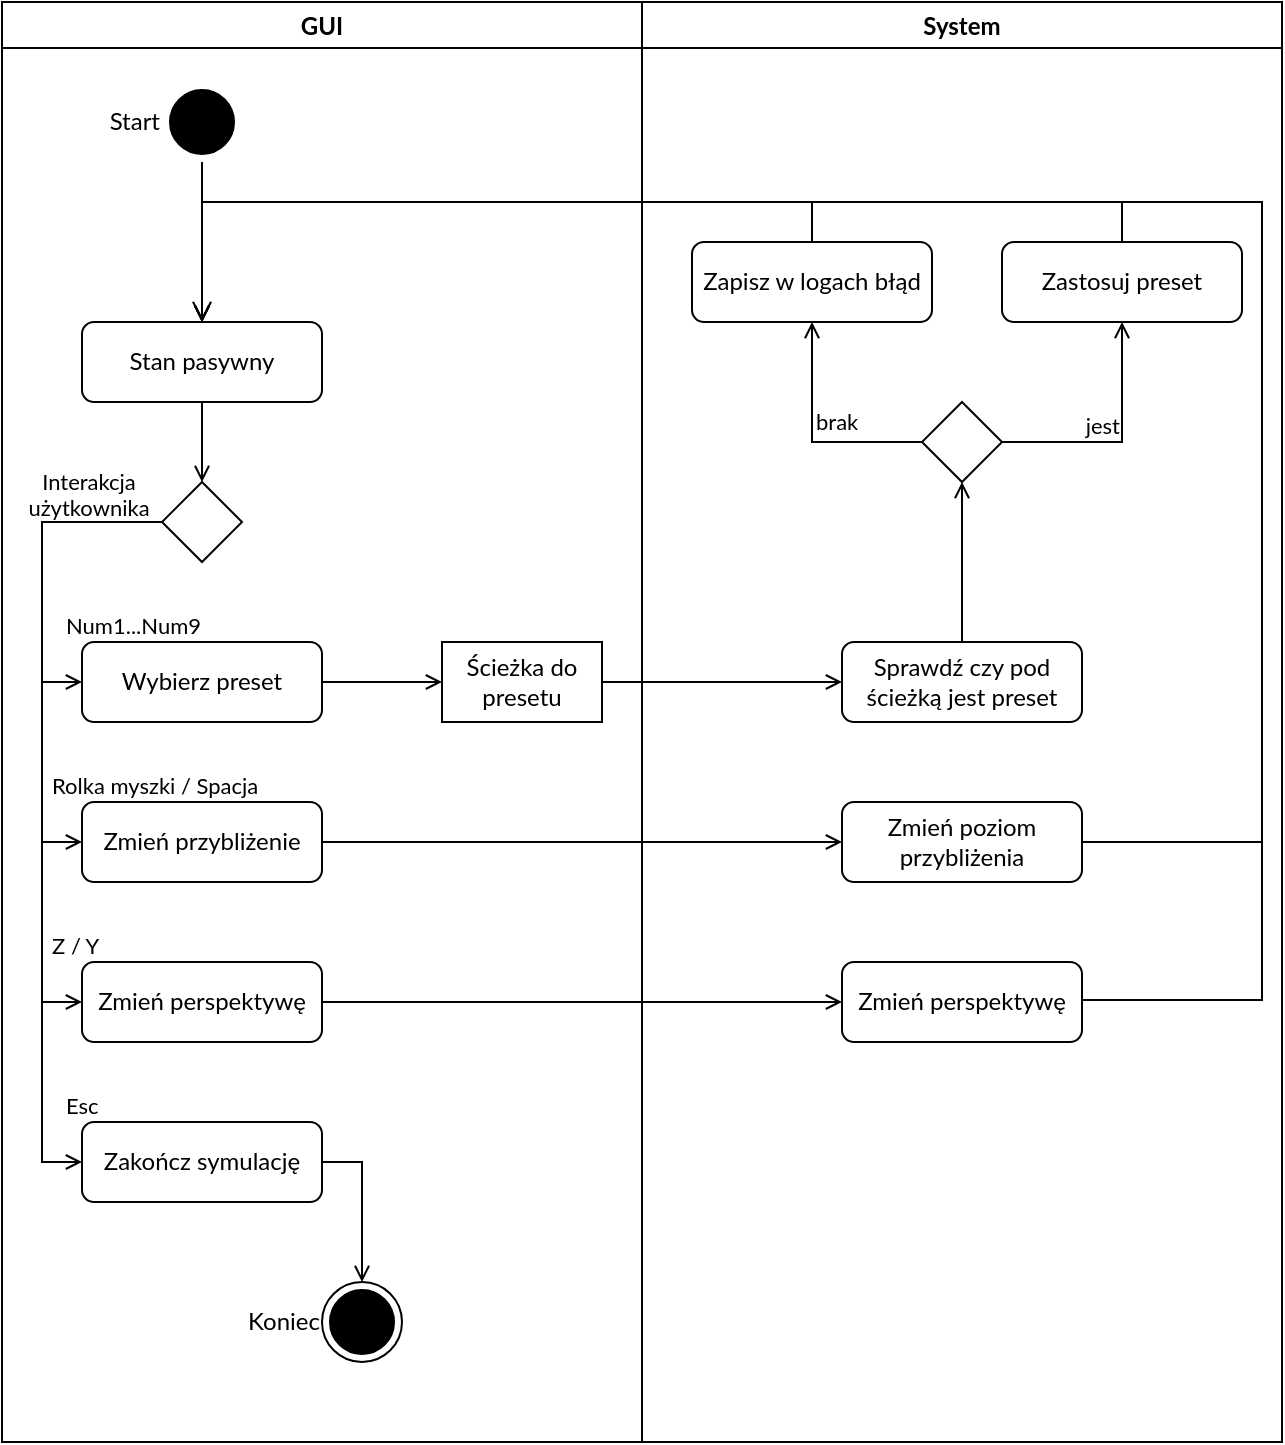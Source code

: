 <mxfile version="13.0.3" type="device"><diagram name="Page-1" id="e7e014a7-5840-1c2e-5031-d8a46d1fe8dd"><mxGraphModel dx="865" dy="539" grid="1" gridSize="10" guides="1" tooltips="1" connect="1" arrows="1" fold="1" page="1" pageScale="1" pageWidth="1169" pageHeight="826" background="#ffffff" math="0" shadow="0"><root><mxCell id="0"/><mxCell id="1" parent="0"/><mxCell id="-eogeJE9qRoUq1Gg_mX8-42" value="System" style="swimlane;fontFamily=Lato;fillColor=none;" vertex="1" parent="1"><mxGeometry x="560" y="40" width="320" height="720" as="geometry"/></mxCell><mxCell id="-eogeJE9qRoUq1Gg_mX8-92" style="edgeStyle=orthogonalEdgeStyle;rounded=0;orthogonalLoop=1;jettySize=auto;html=1;entryX=0.5;entryY=1;entryDx=0;entryDy=0;labelBackgroundColor=none;startArrow=none;startFill=0;endArrow=open;endFill=0;strokeColor=#000000;fontFamily=Lato;fontColor=#000000;" edge="1" parent="-eogeJE9qRoUq1Gg_mX8-42" source="-eogeJE9qRoUq1Gg_mX8-53" target="-eogeJE9qRoUq1Gg_mX8-91"><mxGeometry relative="1" as="geometry"/></mxCell><mxCell id="-eogeJE9qRoUq1Gg_mX8-53" value="Sprawdź czy pod ścieżką jest preset" style="rounded=1;whiteSpace=wrap;html=1;strokeColor=#000000;fontFamily=Lato;fontColor=#000000;fillColor=none;" vertex="1" parent="-eogeJE9qRoUq1Gg_mX8-42"><mxGeometry x="100" y="320" width="120" height="40" as="geometry"/></mxCell><mxCell id="-eogeJE9qRoUq1Gg_mX8-97" value="brak" style="edgeStyle=orthogonalEdgeStyle;rounded=0;orthogonalLoop=1;jettySize=auto;html=1;entryX=0.5;entryY=1;entryDx=0;entryDy=0;labelBackgroundColor=none;startArrow=none;startFill=0;endArrow=open;endFill=0;strokeColor=#000000;fontFamily=Lato;fontColor=#000000;labelPosition=right;verticalLabelPosition=top;align=left;verticalAlign=bottom;" edge="1" parent="-eogeJE9qRoUq1Gg_mX8-42" source="-eogeJE9qRoUq1Gg_mX8-91" target="-eogeJE9qRoUq1Gg_mX8-95"><mxGeometry relative="1" as="geometry"><Array as="points"><mxPoint x="85" y="220"/></Array></mxGeometry></mxCell><mxCell id="-eogeJE9qRoUq1Gg_mX8-98" value="jest" style="edgeStyle=orthogonalEdgeStyle;rounded=0;orthogonalLoop=1;jettySize=auto;html=1;entryX=0.5;entryY=1;entryDx=0;entryDy=0;labelBackgroundColor=none;startArrow=none;startFill=0;endArrow=open;endFill=0;strokeColor=#000000;fontFamily=Lato;fontColor=#000000;labelPosition=left;verticalLabelPosition=top;align=right;verticalAlign=bottom;" edge="1" parent="-eogeJE9qRoUq1Gg_mX8-42" source="-eogeJE9qRoUq1Gg_mX8-91" target="-eogeJE9qRoUq1Gg_mX8-94"><mxGeometry relative="1" as="geometry"><Array as="points"><mxPoint x="240" y="220"/></Array></mxGeometry></mxCell><mxCell id="-eogeJE9qRoUq1Gg_mX8-91" value="" style="rhombus;whiteSpace=wrap;html=1;strokeColor=#000000;fillColor=none;fontFamily=Lato;fontColor=#000000;" vertex="1" parent="-eogeJE9qRoUq1Gg_mX8-42"><mxGeometry x="140" y="200" width="40" height="40" as="geometry"/></mxCell><mxCell id="-eogeJE9qRoUq1Gg_mX8-94" value="Zastosuj preset" style="rounded=1;whiteSpace=wrap;html=1;strokeColor=#000000;fontFamily=Lato;fontColor=#000000;fillColor=none;" vertex="1" parent="-eogeJE9qRoUq1Gg_mX8-42"><mxGeometry x="180" y="120" width="120" height="40" as="geometry"/></mxCell><mxCell id="-eogeJE9qRoUq1Gg_mX8-95" value="Zapisz w logach błąd" style="rounded=1;whiteSpace=wrap;html=1;strokeColor=#000000;fontFamily=Lato;fontColor=#000000;fillColor=none;" vertex="1" parent="-eogeJE9qRoUq1Gg_mX8-42"><mxGeometry x="25" y="120" width="120" height="40" as="geometry"/></mxCell><mxCell id="-eogeJE9qRoUq1Gg_mX8-103" value="Zmień poziom przybliżenia" style="rounded=1;whiteSpace=wrap;html=1;strokeColor=#000000;fontFamily=Lato;fontColor=#000000;fillColor=none;" vertex="1" parent="-eogeJE9qRoUq1Gg_mX8-42"><mxGeometry x="100" y="400" width="120" height="40" as="geometry"/></mxCell><mxCell id="-eogeJE9qRoUq1Gg_mX8-106" style="edgeStyle=orthogonalEdgeStyle;rounded=0;orthogonalLoop=1;jettySize=auto;html=1;labelBackgroundColor=none;startArrow=none;startFill=0;endArrow=open;endFill=0;strokeColor=#000000;fontFamily=Lato;fontColor=#000000;entryX=0.5;entryY=0;entryDx=0;entryDy=0;" edge="1" parent="-eogeJE9qRoUq1Gg_mX8-42" target="-eogeJE9qRoUq1Gg_mX8-61"><mxGeometry relative="1" as="geometry"><mxPoint x="220" y="499" as="sourcePoint"/><mxPoint x="-110" y="239" as="targetPoint"/><Array as="points"><mxPoint x="310" y="499"/><mxPoint x="310" y="100"/><mxPoint x="-220" y="100"/></Array></mxGeometry></mxCell><mxCell id="-eogeJE9qRoUq1Gg_mX8-107" value="Zmień perspektywę" style="rounded=1;whiteSpace=wrap;html=1;strokeColor=#000000;fontFamily=Lato;fontColor=#000000;fillColor=none;" vertex="1" parent="-eogeJE9qRoUq1Gg_mX8-42"><mxGeometry x="100" y="480" width="120" height="40" as="geometry"/></mxCell><mxCell id="-eogeJE9qRoUq1Gg_mX8-41" value="GUI" style="swimlane;fontFamily=Lato;fillColor=none;" vertex="1" parent="1"><mxGeometry x="240" y="40" width="320" height="720" as="geometry"/></mxCell><mxCell id="-eogeJE9qRoUq1Gg_mX8-43" value="Start" style="ellipse;html=1;shape=startState;fillColor=#000000;strokeColor=#000000;fontFamily=Lato;verticalAlign=middle;labelPosition=left;verticalLabelPosition=middle;align=right;" vertex="1" parent="-eogeJE9qRoUq1Gg_mX8-41"><mxGeometry x="80" y="40" width="40" height="40" as="geometry"/></mxCell><mxCell id="-eogeJE9qRoUq1Gg_mX8-44" value="" style="edgeStyle=orthogonalEdgeStyle;html=1;verticalAlign=bottom;endArrow=open;endSize=8;strokeColor=#000000;fontFamily=Lato;entryX=0.5;entryY=0;entryDx=0;entryDy=0;" edge="1" source="-eogeJE9qRoUq1Gg_mX8-43" parent="-eogeJE9qRoUq1Gg_mX8-41" target="-eogeJE9qRoUq1Gg_mX8-61"><mxGeometry relative="1" as="geometry"><mxPoint x="100" y="150" as="targetPoint"/></mxGeometry></mxCell><mxCell id="-eogeJE9qRoUq1Gg_mX8-51" style="edgeStyle=orthogonalEdgeStyle;rounded=0;orthogonalLoop=1;jettySize=auto;html=1;entryX=0;entryY=0.5;entryDx=0;entryDy=0;strokeColor=#000000;fontFamily=Lato;fontColor=#000000;endArrow=open;endFill=0;" edge="1" parent="-eogeJE9qRoUq1Gg_mX8-41" source="-eogeJE9qRoUq1Gg_mX8-45" target="-eogeJE9qRoUq1Gg_mX8-49"><mxGeometry relative="1" as="geometry"/></mxCell><mxCell id="-eogeJE9qRoUq1Gg_mX8-45" value="Wybierz preset" style="rounded=1;whiteSpace=wrap;html=1;strokeColor=#000000;fontFamily=Lato;fontColor=#000000;fillColor=none;" vertex="1" parent="-eogeJE9qRoUq1Gg_mX8-41"><mxGeometry x="40" y="320" width="120" height="40" as="geometry"/></mxCell><mxCell id="-eogeJE9qRoUq1Gg_mX8-49" value="Ścieżka do presetu" style="rounded=0;whiteSpace=wrap;html=1;strokeColor=#000000;fillColor=none;fontFamily=Lato;fontColor=#000000;" vertex="1" parent="-eogeJE9qRoUq1Gg_mX8-41"><mxGeometry x="220" y="320" width="80" height="40" as="geometry"/></mxCell><mxCell id="-eogeJE9qRoUq1Gg_mX8-62" style="edgeStyle=orthogonalEdgeStyle;rounded=0;orthogonalLoop=1;jettySize=auto;html=1;endArrow=open;endFill=0;strokeColor=#000000;fontFamily=Lato;fontColor=#000000;entryX=0.5;entryY=0;entryDx=0;entryDy=0;" edge="1" parent="-eogeJE9qRoUq1Gg_mX8-41" source="-eogeJE9qRoUq1Gg_mX8-61" target="-eogeJE9qRoUq1Gg_mX8-65"><mxGeometry relative="1" as="geometry"><mxPoint x="100" y="240" as="targetPoint"/></mxGeometry></mxCell><mxCell id="-eogeJE9qRoUq1Gg_mX8-61" value="Stan pasywny" style="rounded=1;whiteSpace=wrap;html=1;strokeColor=#000000;fontFamily=Lato;fontColor=#000000;fillColor=none;" vertex="1" parent="-eogeJE9qRoUq1Gg_mX8-41"><mxGeometry x="40" y="160" width="120" height="40" as="geometry"/></mxCell><mxCell id="-eogeJE9qRoUq1Gg_mX8-82" value="Esc" style="edgeStyle=orthogonalEdgeStyle;rounded=0;orthogonalLoop=1;jettySize=auto;html=1;entryX=0;entryY=0.5;entryDx=0;entryDy=0;labelBackgroundColor=none;endArrow=open;endFill=0;strokeColor=#000000;fontFamily=Lato;fontColor=#000000;labelPosition=right;verticalLabelPosition=top;align=left;verticalAlign=bottom;" edge="1" parent="-eogeJE9qRoUq1Gg_mX8-41" source="-eogeJE9qRoUq1Gg_mX8-65" target="-eogeJE9qRoUq1Gg_mX8-81"><mxGeometry x="0.8" y="10" relative="1" as="geometry"><Array as="points"><mxPoint x="20" y="260"/><mxPoint x="20" y="580"/></Array><mxPoint as="offset"/></mxGeometry></mxCell><mxCell id="-eogeJE9qRoUq1Gg_mX8-86" value="Interakcja&lt;br&gt;użytkownika" style="edgeLabel;html=1;align=center;verticalAlign=bottom;resizable=0;points=[];fontFamily=Lato;fontColor=#000000;labelBackgroundColor=none;labelPosition=center;verticalLabelPosition=top;" vertex="1" connectable="0" parent="-eogeJE9qRoUq1Gg_mX8-82"><mxGeometry x="-0.813" relative="1" as="geometry"><mxPoint as="offset"/></mxGeometry></mxCell><mxCell id="-eogeJE9qRoUq1Gg_mX8-65" value="" style="rhombus;whiteSpace=wrap;html=1;strokeColor=#000000;fillColor=none;fontFamily=Lato;fontColor=#000000;" vertex="1" parent="-eogeJE9qRoUq1Gg_mX8-41"><mxGeometry x="80" y="240" width="40" height="40" as="geometry"/></mxCell><mxCell id="-eogeJE9qRoUq1Gg_mX8-67" value="Zmień przybliżenie" style="rounded=1;whiteSpace=wrap;html=1;strokeColor=#000000;fontFamily=Lato;fontColor=#000000;fillColor=none;" vertex="1" parent="-eogeJE9qRoUq1Gg_mX8-41"><mxGeometry x="40" y="400" width="120" height="40" as="geometry"/></mxCell><mxCell id="-eogeJE9qRoUq1Gg_mX8-78" value="Zmień perspektywę" style="rounded=1;whiteSpace=wrap;html=1;strokeColor=#000000;fontFamily=Lato;fontColor=#000000;fillColor=none;" vertex="1" parent="-eogeJE9qRoUq1Gg_mX8-41"><mxGeometry x="40" y="480" width="120" height="40" as="geometry"/></mxCell><mxCell id="-eogeJE9qRoUq1Gg_mX8-88" style="edgeStyle=orthogonalEdgeStyle;rounded=0;orthogonalLoop=1;jettySize=auto;html=1;entryX=0.5;entryY=0;entryDx=0;entryDy=0;labelBackgroundColor=none;startArrow=none;startFill=0;endArrow=open;endFill=0;strokeColor=#000000;fontFamily=Lato;fontColor=#000000;" edge="1" parent="-eogeJE9qRoUq1Gg_mX8-41" source="-eogeJE9qRoUq1Gg_mX8-81" target="-eogeJE9qRoUq1Gg_mX8-87"><mxGeometry relative="1" as="geometry"><Array as="points"><mxPoint x="180" y="580"/></Array></mxGeometry></mxCell><mxCell id="-eogeJE9qRoUq1Gg_mX8-81" value="Zakończ symulację" style="rounded=1;whiteSpace=wrap;html=1;strokeColor=#000000;fontFamily=Lato;fontColor=#000000;fillColor=none;" vertex="1" parent="-eogeJE9qRoUq1Gg_mX8-41"><mxGeometry x="40" y="560" width="120" height="40" as="geometry"/></mxCell><mxCell id="-eogeJE9qRoUq1Gg_mX8-87" value="Koniec" style="ellipse;html=1;shape=endState;fillColor=#000000;strokeColor=#000000;labelBackgroundColor=none;fontFamily=Lato;fontColor=#000000;labelPosition=left;verticalLabelPosition=middle;align=right;verticalAlign=middle;" vertex="1" parent="-eogeJE9qRoUq1Gg_mX8-41"><mxGeometry x="160" y="640" width="40" height="40" as="geometry"/></mxCell><mxCell id="-eogeJE9qRoUq1Gg_mX8-54" style="edgeStyle=orthogonalEdgeStyle;rounded=0;orthogonalLoop=1;jettySize=auto;html=1;entryX=0;entryY=0.5;entryDx=0;entryDy=0;endArrow=open;endFill=0;strokeColor=#000000;fontFamily=Lato;fontColor=#000000;" edge="1" parent="1" source="-eogeJE9qRoUq1Gg_mX8-49" target="-eogeJE9qRoUq1Gg_mX8-53"><mxGeometry relative="1" as="geometry"/></mxCell><mxCell id="-eogeJE9qRoUq1Gg_mX8-83" value="Num1...Num9" style="edgeStyle=orthogonalEdgeStyle;rounded=0;orthogonalLoop=1;jettySize=auto;html=1;labelBackgroundColor=none;endArrow=none;endFill=0;strokeColor=#000000;fontFamily=Lato;fontColor=#000000;startArrow=open;startFill=0;labelPosition=right;verticalLabelPosition=top;align=left;verticalAlign=bottom;" edge="1" parent="1" source="-eogeJE9qRoUq1Gg_mX8-45"><mxGeometry y="-10" relative="1" as="geometry"><mxPoint x="260" y="320" as="targetPoint"/><mxPoint as="offset"/></mxGeometry></mxCell><mxCell id="-eogeJE9qRoUq1Gg_mX8-84" value="Rolka myszki / Spacja" style="edgeStyle=orthogonalEdgeStyle;rounded=0;orthogonalLoop=1;jettySize=auto;html=1;labelBackgroundColor=none;startArrow=open;startFill=0;endArrow=none;endFill=0;strokeColor=#000000;fontFamily=Lato;fontColor=#000000;labelPosition=right;verticalLabelPosition=top;align=left;verticalAlign=bottom;" edge="1" parent="1" source="-eogeJE9qRoUq1Gg_mX8-67"><mxGeometry x="0.667" y="-20" relative="1" as="geometry"><mxPoint x="260" y="460" as="targetPoint"/><mxPoint as="offset"/></mxGeometry></mxCell><mxCell id="-eogeJE9qRoUq1Gg_mX8-85" value="Z / Y" style="edgeStyle=orthogonalEdgeStyle;rounded=0;orthogonalLoop=1;jettySize=auto;html=1;labelBackgroundColor=none;startArrow=open;startFill=0;endArrow=none;endFill=0;strokeColor=#000000;fontFamily=Lato;fontColor=#000000;labelPosition=right;verticalLabelPosition=top;align=left;verticalAlign=bottom;" edge="1" parent="1" source="-eogeJE9qRoUq1Gg_mX8-78"><mxGeometry x="0.667" y="-20" relative="1" as="geometry"><mxPoint x="260" y="540" as="targetPoint"/><mxPoint as="offset"/></mxGeometry></mxCell><mxCell id="-eogeJE9qRoUq1Gg_mX8-101" style="edgeStyle=orthogonalEdgeStyle;rounded=0;orthogonalLoop=1;jettySize=auto;html=1;entryX=0.5;entryY=0;entryDx=0;entryDy=0;labelBackgroundColor=none;startArrow=none;startFill=0;endArrow=open;endFill=0;strokeColor=#000000;fontFamily=Lato;fontColor=#000000;" edge="1" parent="1" source="-eogeJE9qRoUq1Gg_mX8-95" target="-eogeJE9qRoUq1Gg_mX8-61"><mxGeometry relative="1" as="geometry"><Array as="points"><mxPoint x="645" y="140"/><mxPoint x="340" y="140"/></Array></mxGeometry></mxCell><mxCell id="-eogeJE9qRoUq1Gg_mX8-102" style="edgeStyle=orthogonalEdgeStyle;rounded=0;orthogonalLoop=1;jettySize=auto;html=1;entryX=0.5;entryY=0;entryDx=0;entryDy=0;labelBackgroundColor=none;startArrow=none;startFill=0;endArrow=open;endFill=0;strokeColor=#000000;fontFamily=Lato;fontColor=#000000;" edge="1" parent="1" source="-eogeJE9qRoUq1Gg_mX8-94" target="-eogeJE9qRoUq1Gg_mX8-61"><mxGeometry relative="1" as="geometry"><Array as="points"><mxPoint x="800" y="140"/><mxPoint x="340" y="140"/></Array></mxGeometry></mxCell><mxCell id="-eogeJE9qRoUq1Gg_mX8-104" style="edgeStyle=orthogonalEdgeStyle;rounded=0;orthogonalLoop=1;jettySize=auto;html=1;entryX=0;entryY=0.5;entryDx=0;entryDy=0;labelBackgroundColor=none;startArrow=none;startFill=0;endArrow=open;endFill=0;strokeColor=#000000;fontFamily=Lato;fontColor=#000000;" edge="1" parent="1" source="-eogeJE9qRoUq1Gg_mX8-67" target="-eogeJE9qRoUq1Gg_mX8-103"><mxGeometry relative="1" as="geometry"/></mxCell><mxCell id="-eogeJE9qRoUq1Gg_mX8-105" style="edgeStyle=orthogonalEdgeStyle;rounded=0;orthogonalLoop=1;jettySize=auto;html=1;entryX=0.5;entryY=0;entryDx=0;entryDy=0;labelBackgroundColor=none;startArrow=none;startFill=0;endArrow=open;endFill=0;strokeColor=#000000;fontFamily=Lato;fontColor=#000000;" edge="1" parent="1" source="-eogeJE9qRoUq1Gg_mX8-103" target="-eogeJE9qRoUq1Gg_mX8-61"><mxGeometry relative="1" as="geometry"><Array as="points"><mxPoint x="870" y="460"/><mxPoint x="870" y="140"/><mxPoint x="340" y="140"/></Array></mxGeometry></mxCell><mxCell id="-eogeJE9qRoUq1Gg_mX8-108" style="edgeStyle=orthogonalEdgeStyle;rounded=0;orthogonalLoop=1;jettySize=auto;html=1;entryX=0;entryY=0.5;entryDx=0;entryDy=0;labelBackgroundColor=none;startArrow=none;startFill=0;endArrow=open;endFill=0;strokeColor=#000000;fontFamily=Lato;fontColor=#000000;" edge="1" parent="1" source="-eogeJE9qRoUq1Gg_mX8-78" target="-eogeJE9qRoUq1Gg_mX8-107"><mxGeometry relative="1" as="geometry"/></mxCell></root></mxGraphModel></diagram></mxfile>